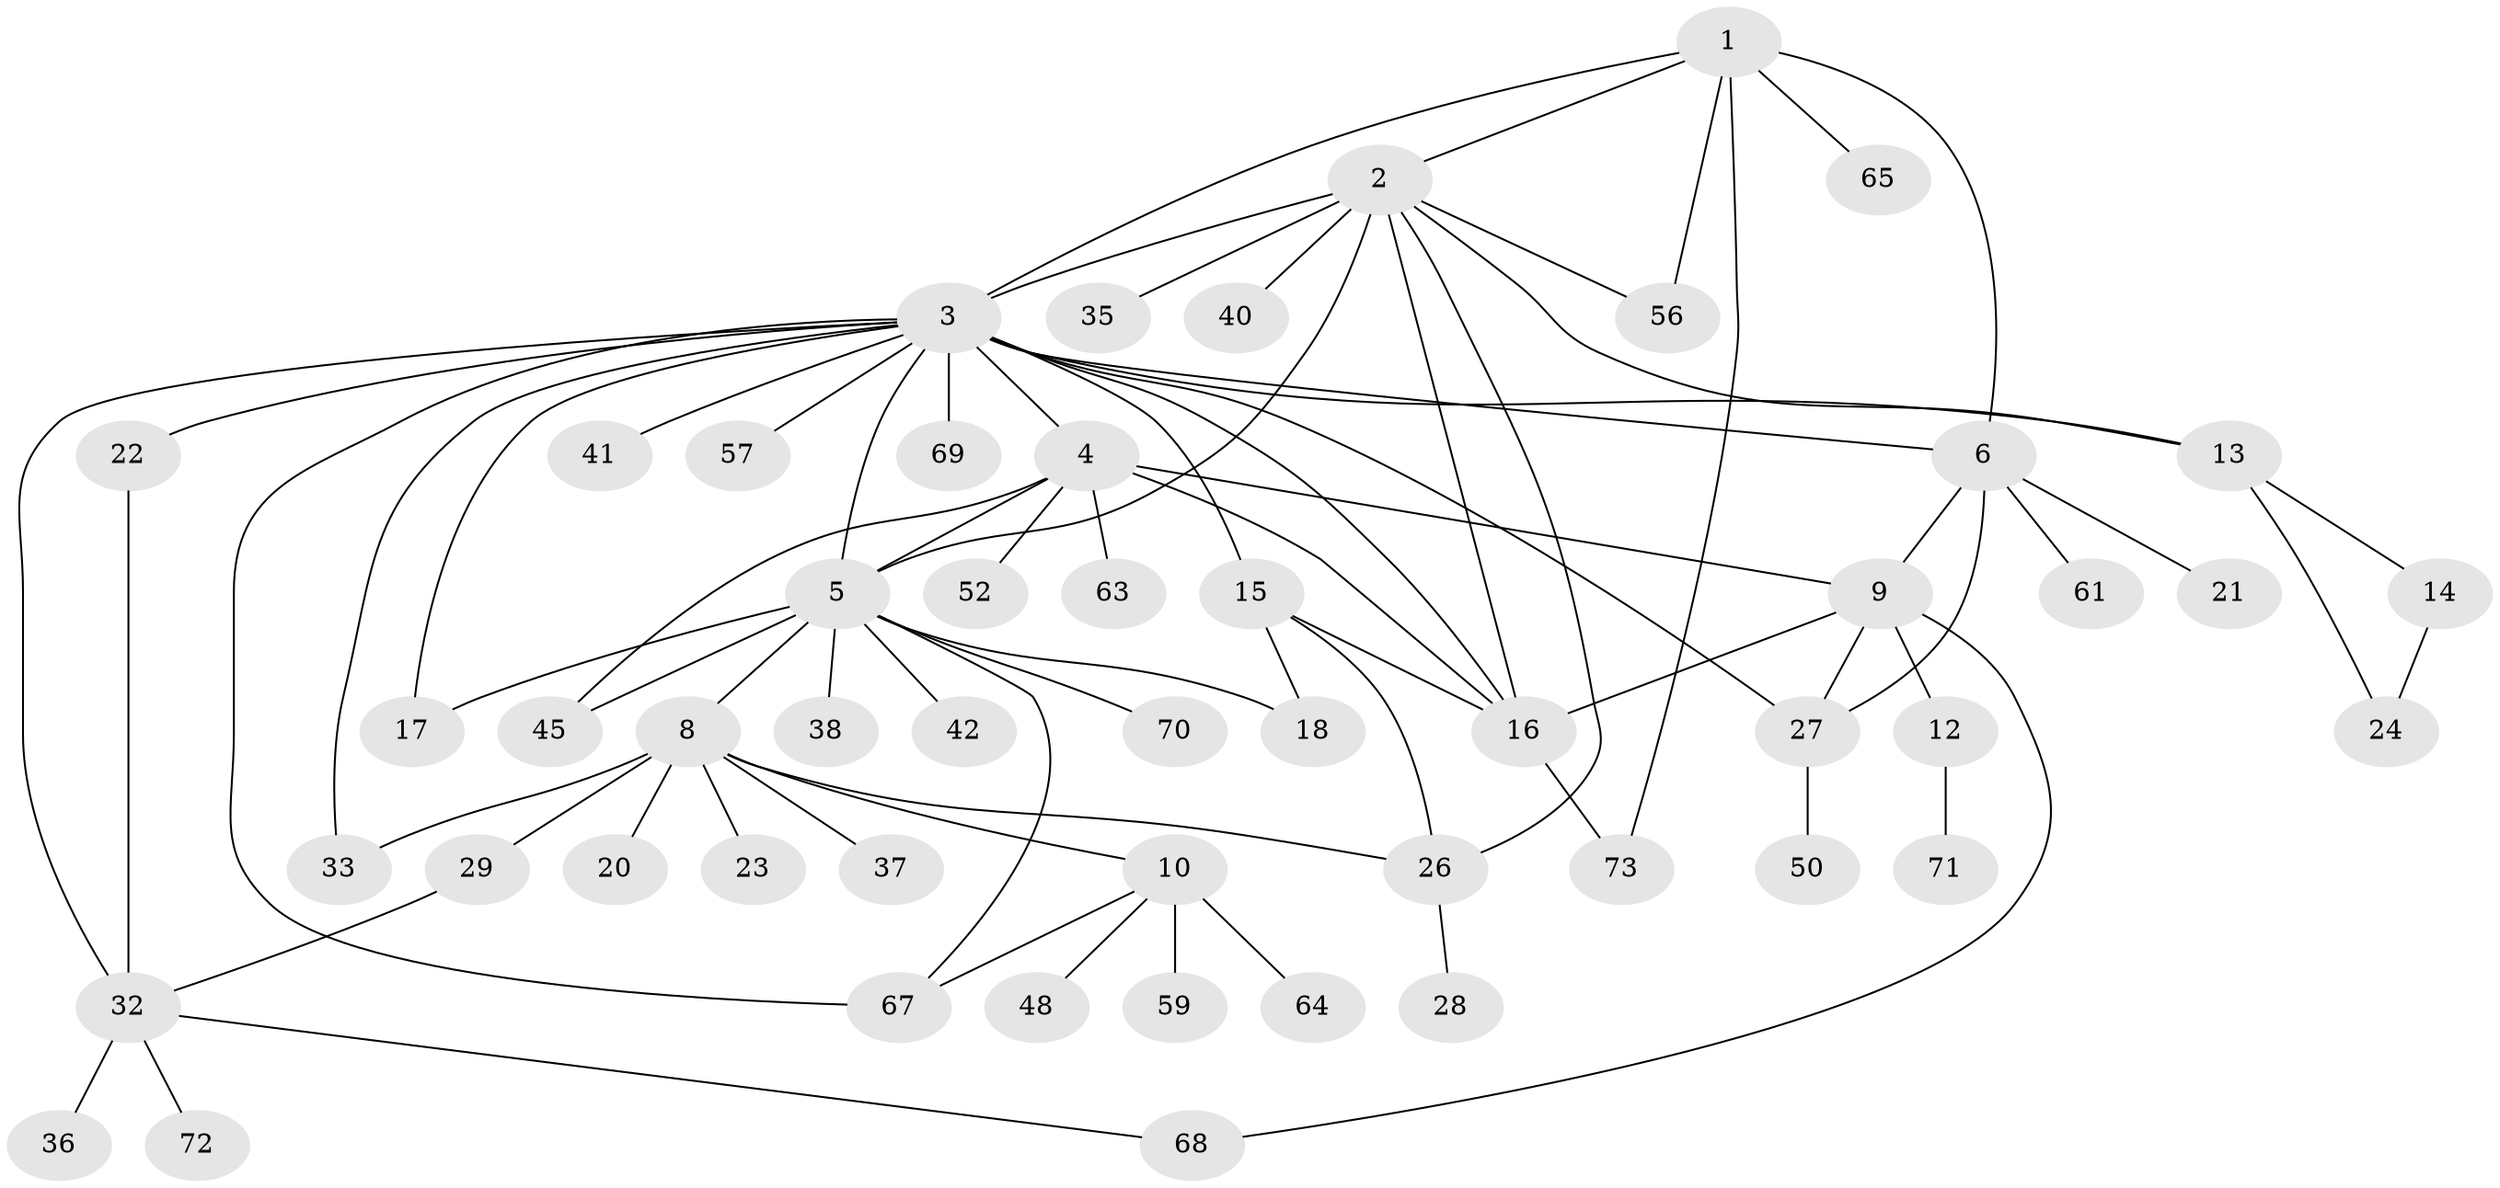 // original degree distribution, {7: 0.0547945205479452, 11: 0.0136986301369863, 13: 0.0136986301369863, 8: 0.0273972602739726, 6: 0.0136986301369863, 9: 0.0136986301369863, 5: 0.0410958904109589, 3: 0.0410958904109589, 4: 0.0821917808219178, 2: 0.3013698630136986, 1: 0.3972602739726027}
// Generated by graph-tools (version 1.1) at 2025/41/03/06/25 10:41:48]
// undirected, 52 vertices, 77 edges
graph export_dot {
graph [start="1"]
  node [color=gray90,style=filled];
  1 [super="+39"];
  2 [super="+53"];
  3 [super="+11"];
  4 [super="+49"];
  5 [super="+7"];
  6 [super="+30"];
  8 [super="+43"];
  9 [super="+47"];
  10 [super="+62"];
  12 [super="+58"];
  13 [super="+54"];
  14 [super="+55"];
  15 [super="+25"];
  16 [super="+19"];
  17;
  18;
  20;
  21 [super="+46"];
  22 [super="+66"];
  23;
  24;
  26 [super="+60"];
  27 [super="+31"];
  28 [super="+44"];
  29;
  32 [super="+34"];
  33;
  35;
  36;
  37;
  38;
  40;
  41;
  42;
  45;
  48;
  50 [super="+51"];
  52;
  56;
  57;
  59;
  61;
  63;
  64;
  65;
  67;
  68;
  69;
  70;
  71;
  72;
  73;
  1 -- 2;
  1 -- 3;
  1 -- 6;
  1 -- 56;
  1 -- 65;
  1 -- 73;
  2 -- 3 [weight=2];
  2 -- 35;
  2 -- 40;
  2 -- 56;
  2 -- 16;
  2 -- 5;
  2 -- 26;
  2 -- 13;
  3 -- 4;
  3 -- 5;
  3 -- 6;
  3 -- 16;
  3 -- 17;
  3 -- 22 [weight=2];
  3 -- 41;
  3 -- 57;
  3 -- 69;
  3 -- 33;
  3 -- 67;
  3 -- 13;
  3 -- 15;
  3 -- 27;
  3 -- 32;
  4 -- 5 [weight=2];
  4 -- 9;
  4 -- 45;
  4 -- 52;
  4 -- 63;
  4 -- 16;
  5 -- 8;
  5 -- 38;
  5 -- 45;
  5 -- 70;
  5 -- 17;
  5 -- 67;
  5 -- 18;
  5 -- 42;
  6 -- 9;
  6 -- 21;
  6 -- 61;
  6 -- 27;
  8 -- 10;
  8 -- 20;
  8 -- 23;
  8 -- 26;
  8 -- 29;
  8 -- 33;
  8 -- 37;
  9 -- 12;
  9 -- 16;
  9 -- 27;
  9 -- 68;
  10 -- 48;
  10 -- 59;
  10 -- 67;
  10 -- 64;
  12 -- 71;
  13 -- 14;
  13 -- 24;
  14 -- 24;
  15 -- 18;
  15 -- 26;
  15 -- 16;
  16 -- 73;
  22 -- 32 [weight=2];
  26 -- 28;
  27 -- 50;
  29 -- 32;
  32 -- 36;
  32 -- 68;
  32 -- 72;
}
